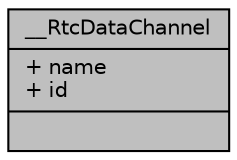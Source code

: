 digraph "__RtcDataChannel"
{
 // LATEX_PDF_SIZE
  edge [fontname="Helvetica",fontsize="10",labelfontname="Helvetica",labelfontsize="10"];
  node [fontname="Helvetica",fontsize="10",shape=record];
  Node1 [label="{__RtcDataChannel\n|+ name\l+ id\l|}",height=0.2,width=0.4,color="black", fillcolor="grey75", style="filled", fontcolor="black",tooltip="RtcDataChannel represents a bi-directional data channel between two peers."];
}
